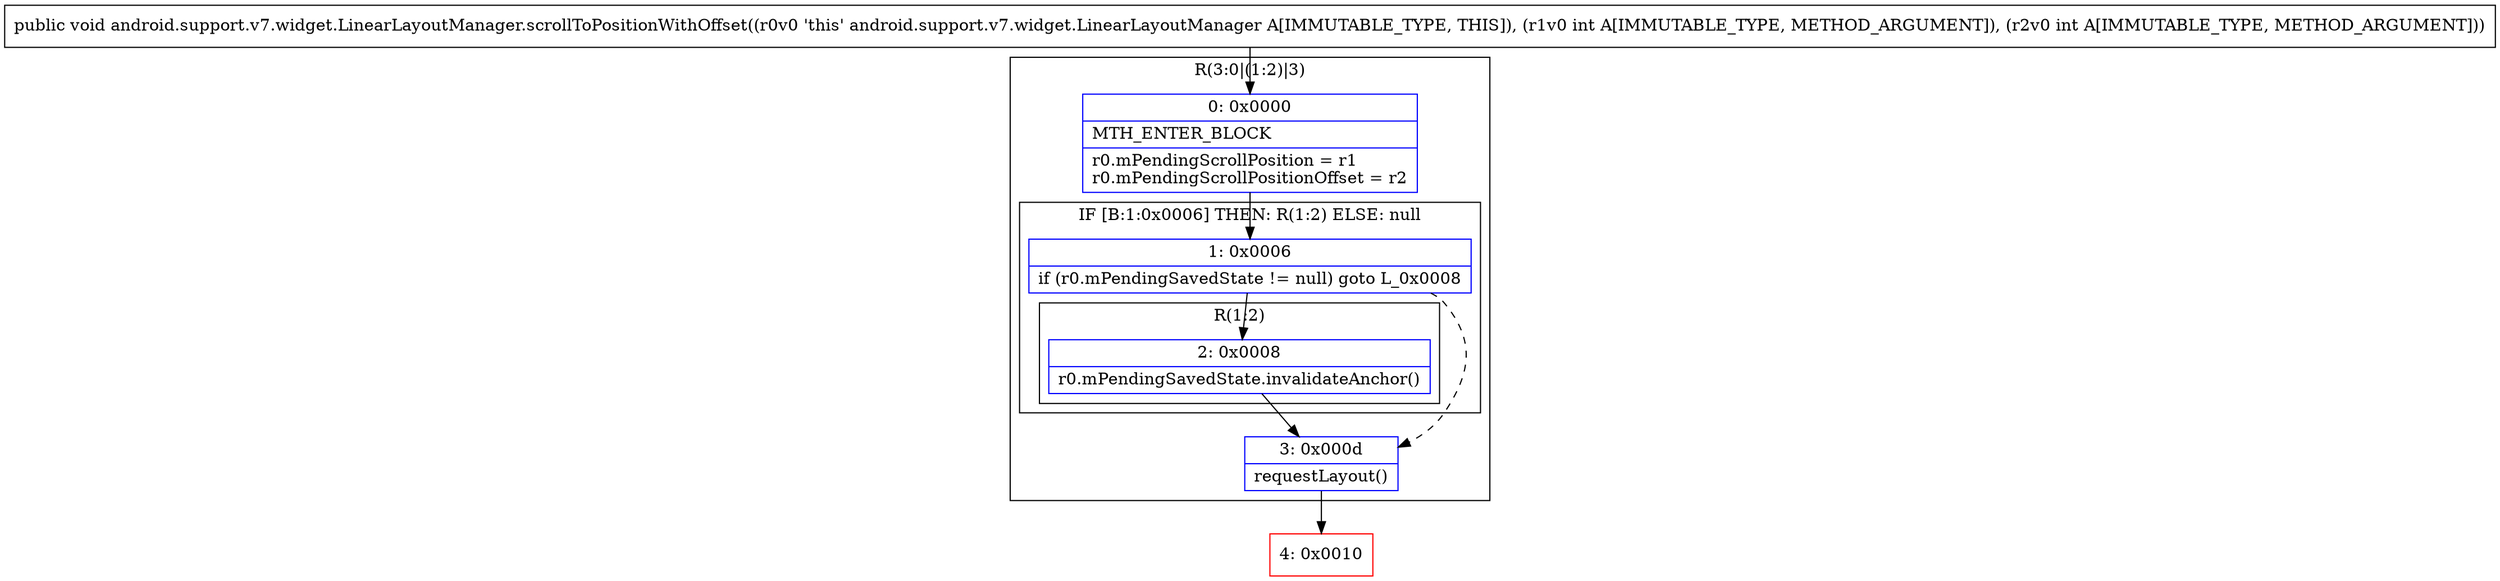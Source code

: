 digraph "CFG forandroid.support.v7.widget.LinearLayoutManager.scrollToPositionWithOffset(II)V" {
subgraph cluster_Region_1148160374 {
label = "R(3:0|(1:2)|3)";
node [shape=record,color=blue];
Node_0 [shape=record,label="{0\:\ 0x0000|MTH_ENTER_BLOCK\l|r0.mPendingScrollPosition = r1\lr0.mPendingScrollPositionOffset = r2\l}"];
subgraph cluster_IfRegion_758147823 {
label = "IF [B:1:0x0006] THEN: R(1:2) ELSE: null";
node [shape=record,color=blue];
Node_1 [shape=record,label="{1\:\ 0x0006|if (r0.mPendingSavedState != null) goto L_0x0008\l}"];
subgraph cluster_Region_1981322187 {
label = "R(1:2)";
node [shape=record,color=blue];
Node_2 [shape=record,label="{2\:\ 0x0008|r0.mPendingSavedState.invalidateAnchor()\l}"];
}
}
Node_3 [shape=record,label="{3\:\ 0x000d|requestLayout()\l}"];
}
Node_4 [shape=record,color=red,label="{4\:\ 0x0010}"];
MethodNode[shape=record,label="{public void android.support.v7.widget.LinearLayoutManager.scrollToPositionWithOffset((r0v0 'this' android.support.v7.widget.LinearLayoutManager A[IMMUTABLE_TYPE, THIS]), (r1v0 int A[IMMUTABLE_TYPE, METHOD_ARGUMENT]), (r2v0 int A[IMMUTABLE_TYPE, METHOD_ARGUMENT])) }"];
MethodNode -> Node_0;
Node_0 -> Node_1;
Node_1 -> Node_2;
Node_1 -> Node_3[style=dashed];
Node_2 -> Node_3;
Node_3 -> Node_4;
}

